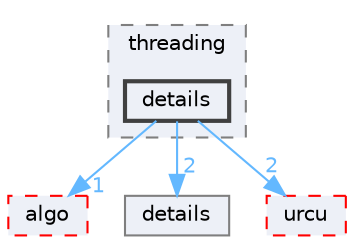digraph "external/libcds/cds/threading/details"
{
 // LATEX_PDF_SIZE
  bgcolor="transparent";
  edge [fontname=Helvetica,fontsize=10,labelfontname=Helvetica,labelfontsize=10];
  node [fontname=Helvetica,fontsize=10,shape=box,height=0.2,width=0.4];
  compound=true
  subgraph clusterdir_e7215d6e528675f09ac3270df4a7cf9c {
    graph [ bgcolor="#edf0f7", pencolor="grey50", label="threading", fontname=Helvetica,fontsize=10 style="filled,dashed", URL="dir_e7215d6e528675f09ac3270df4a7cf9c.html",tooltip=""]
  dir_12f9166c2fc611c9170a579711747b25 [label="details", fillcolor="#edf0f7", color="grey25", style="filled,bold", URL="dir_12f9166c2fc611c9170a579711747b25.html",tooltip=""];
  }
  dir_022fb219feb8b1390b3b75a1e7863e62 [label="algo", fillcolor="#edf0f7", color="red", style="filled,dashed", URL="dir_022fb219feb8b1390b3b75a1e7863e62.html",tooltip=""];
  dir_d6afcdf20b4efce5cf94aac6e0746784 [label="details", fillcolor="#edf0f7", color="grey50", style="filled", URL="dir_d6afcdf20b4efce5cf94aac6e0746784.html",tooltip=""];
  dir_e0b44b930dff7b48bd83e18b3900b99d [label="urcu", fillcolor="#edf0f7", color="red", style="filled,dashed", URL="dir_e0b44b930dff7b48bd83e18b3900b99d.html",tooltip=""];
  dir_12f9166c2fc611c9170a579711747b25->dir_022fb219feb8b1390b3b75a1e7863e62 [headlabel="1", labeldistance=1.5 headhref="dir_000199_000019.html" href="dir_000199_000019.html" color="steelblue1" fontcolor="steelblue1"];
  dir_12f9166c2fc611c9170a579711747b25->dir_d6afcdf20b4efce5cf94aac6e0746784 [headlabel="2", labeldistance=1.5 headhref="dir_000199_000195.html" href="dir_000199_000195.html" color="steelblue1" fontcolor="steelblue1"];
  dir_12f9166c2fc611c9170a579711747b25->dir_e0b44b930dff7b48bd83e18b3900b99d [headlabel="2", labeldistance=1.5 headhref="dir_000199_000890.html" href="dir_000199_000890.html" color="steelblue1" fontcolor="steelblue1"];
}
